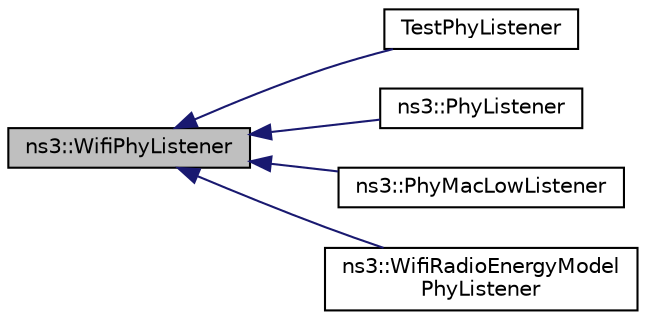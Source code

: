 digraph "ns3::WifiPhyListener"
{
 // LATEX_PDF_SIZE
  edge [fontname="Helvetica",fontsize="10",labelfontname="Helvetica",labelfontsize="10"];
  node [fontname="Helvetica",fontsize="10",shape=record];
  rankdir="LR";
  Node1 [label="ns3::WifiPhyListener",height=0.2,width=0.4,color="black", fillcolor="grey75", style="filled", fontcolor="black",tooltip="receive notifications about PHY events."];
  Node1 -> Node2 [dir="back",color="midnightblue",fontsize="10",style="solid",fontname="Helvetica"];
  Node2 [label="TestPhyListener",height=0.2,width=0.4,color="black", fillcolor="white", style="filled",URL="$class_test_phy_listener.html",tooltip="Test Phy Listener."];
  Node1 -> Node3 [dir="back",color="midnightblue",fontsize="10",style="solid",fontname="Helvetica"];
  Node3 [label="ns3::PhyListener",height=0.2,width=0.4,color="black", fillcolor="white", style="filled",URL="$classns3_1_1_phy_listener.html",tooltip="Listener for PHY events."];
  Node1 -> Node4 [dir="back",color="midnightblue",fontsize="10",style="solid",fontname="Helvetica"];
  Node4 [label="ns3::PhyMacLowListener",height=0.2,width=0.4,color="black", fillcolor="white", style="filled",URL="$classns3_1_1_phy_mac_low_listener.html",tooltip="Listener for PHY events."];
  Node1 -> Node5 [dir="back",color="midnightblue",fontsize="10",style="solid",fontname="Helvetica"];
  Node5 [label="ns3::WifiRadioEnergyModel\lPhyListener",height=0.2,width=0.4,color="black", fillcolor="white", style="filled",URL="$classns3_1_1_wifi_radio_energy_model_phy_listener.html",tooltip="A WifiPhy listener class for notifying the WifiRadioEnergyModel of Wifi radio state change."];
}
